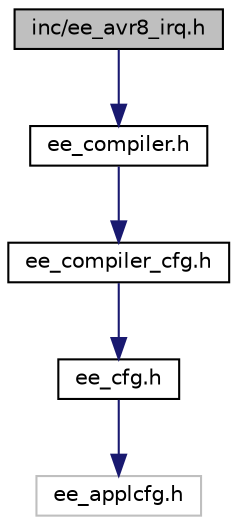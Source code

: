digraph "inc/ee_avr8_irq.h"
{
 // LATEX_PDF_SIZE
  edge [fontname="Helvetica",fontsize="10",labelfontname="Helvetica",labelfontsize="10"];
  node [fontname="Helvetica",fontsize="10",shape=record];
  Node1 [label="inc/ee_avr8_irq.h",height=0.2,width=0.4,color="black", fillcolor="grey75", style="filled", fontcolor="black",tooltip="AVR8 IRQs."];
  Node1 -> Node2 [color="midnightblue",fontsize="10",style="solid",fontname="Helvetica"];
  Node2 [label="ee_compiler.h",height=0.2,width=0.4,color="black", fillcolor="white", style="filled",URL="$ee__compiler_8h.html",tooltip="Compilers Abstraction File."];
  Node2 -> Node3 [color="midnightblue",fontsize="10",style="solid",fontname="Helvetica"];
  Node3 [label="ee_compiler_cfg.h",height=0.2,width=0.4,color="black", fillcolor="white", style="filled",URL="$ee__compiler__cfg_8h.html",tooltip="Compilers Cfg Collector."];
  Node3 -> Node4 [color="midnightblue",fontsize="10",style="solid",fontname="Helvetica"];
  Node4 [label="ee_cfg.h",height=0.2,width=0.4,color="black", fillcolor="white", style="filled",URL="$ee__cfg_8h.html",tooltip="Common Configuration Collector."];
  Node4 -> Node5 [color="midnightblue",fontsize="10",style="solid",fontname="Helvetica"];
  Node5 [label="ee_applcfg.h",height=0.2,width=0.4,color="grey75", fillcolor="white", style="filled",tooltip=" "];
}
